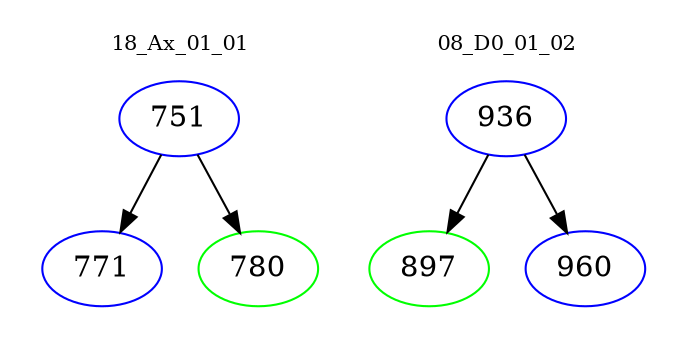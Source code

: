 digraph{
subgraph cluster_0 {
color = white
label = "18_Ax_01_01";
fontsize=10;
T0_751 [label="751", color="blue"]
T0_751 -> T0_771 [color="black"]
T0_771 [label="771", color="blue"]
T0_751 -> T0_780 [color="black"]
T0_780 [label="780", color="green"]
}
subgraph cluster_1 {
color = white
label = "08_D0_01_02";
fontsize=10;
T1_936 [label="936", color="blue"]
T1_936 -> T1_897 [color="black"]
T1_897 [label="897", color="green"]
T1_936 -> T1_960 [color="black"]
T1_960 [label="960", color="blue"]
}
}
